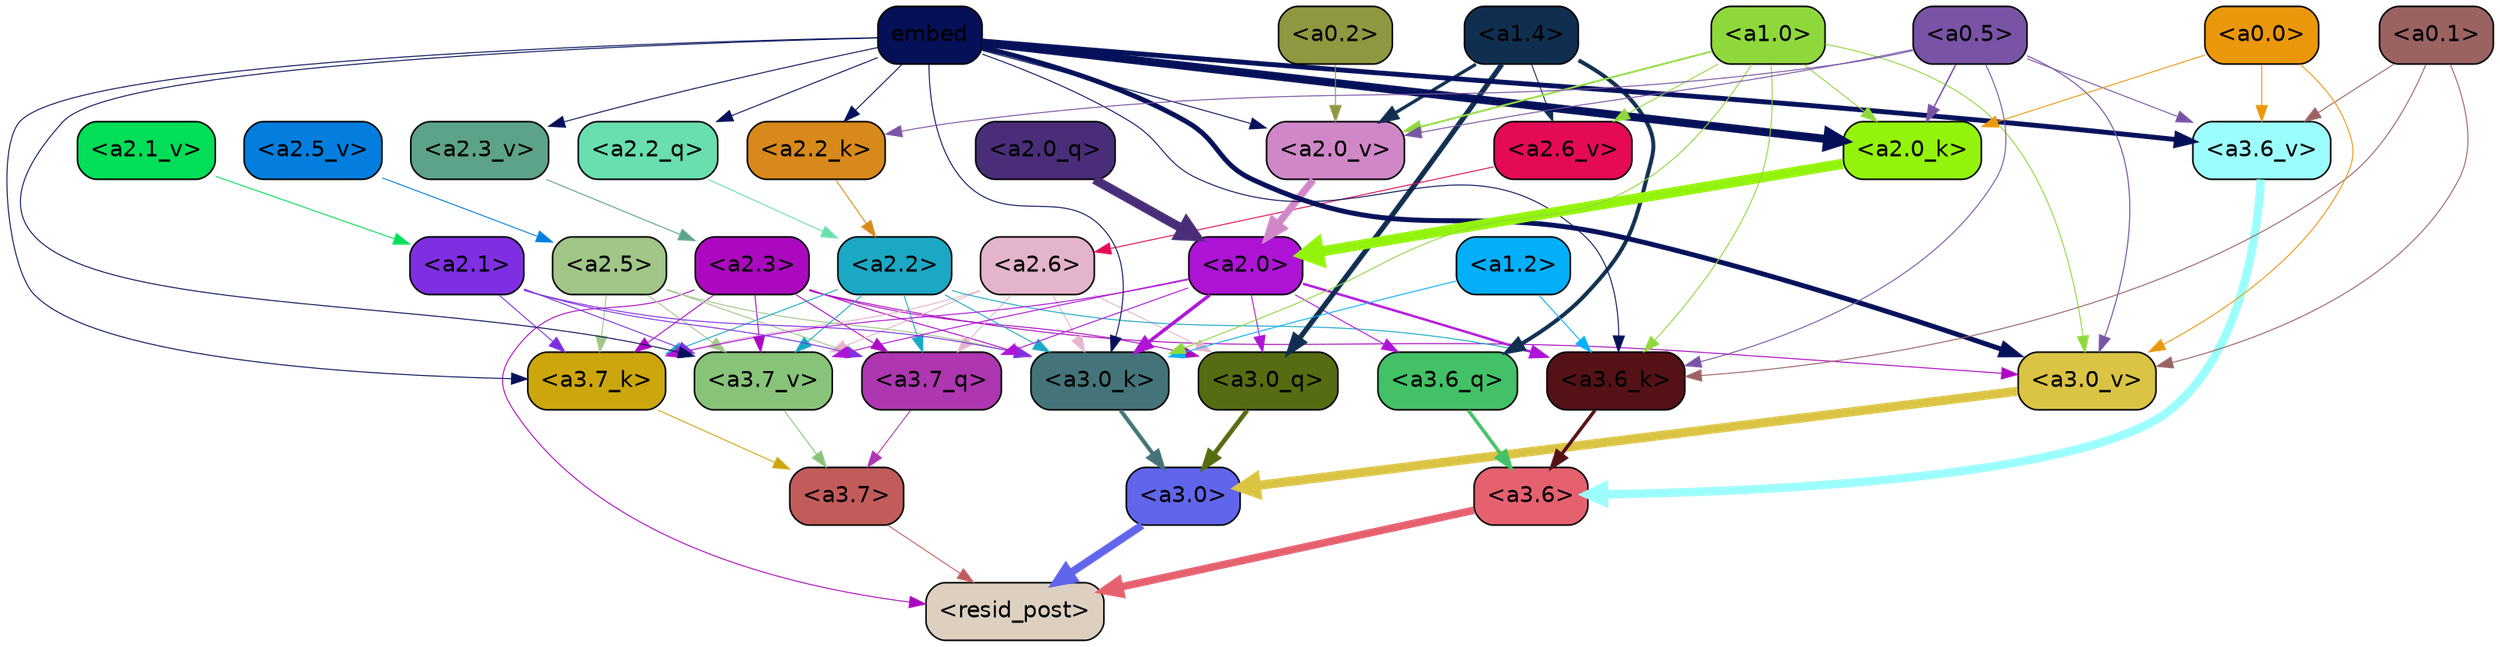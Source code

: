 strict digraph "" {
	graph [bgcolor=transparent,
		layout=dot,
		overlap=false,
		splines=true
	];
	"<a3.7>"	[color=black,
		fillcolor="#c25c5b",
		fontname=Helvetica,
		shape=box,
		style="filled, rounded"];
	"<resid_post>"	[color=black,
		fillcolor="#ded0c0",
		fontname=Helvetica,
		shape=box,
		style="filled, rounded"];
	"<a3.7>" -> "<resid_post>"	[color="#c25c5b",
		penwidth=0.6];
	"<a3.6>"	[color=black,
		fillcolor="#e56170",
		fontname=Helvetica,
		shape=box,
		style="filled, rounded"];
	"<a3.6>" -> "<resid_post>"	[color="#e56170",
		penwidth=4.7534414529800415];
	"<a3.0>"	[color=black,
		fillcolor="#6165ec",
		fontname=Helvetica,
		shape=box,
		style="filled, rounded"];
	"<a3.0>" -> "<resid_post>"	[color="#6165ec",
		penwidth=4.898576855659485];
	"<a2.3>"	[color=black,
		fillcolor="#ab08bf",
		fontname=Helvetica,
		shape=box,
		style="filled, rounded"];
	"<a2.3>" -> "<resid_post>"	[color="#ab08bf",
		penwidth=0.6];
	"<a3.7_q>"	[color=black,
		fillcolor="#ae36b0",
		fontname=Helvetica,
		shape=box,
		style="filled, rounded"];
	"<a2.3>" -> "<a3.7_q>"	[color="#ab08bf",
		penwidth=0.6];
	"<a3.0_q>"	[color=black,
		fillcolor="#556c13",
		fontname=Helvetica,
		shape=box,
		style="filled, rounded"];
	"<a2.3>" -> "<a3.0_q>"	[color="#ab08bf",
		penwidth=0.6];
	"<a3.7_k>"	[color=black,
		fillcolor="#cca60d",
		fontname=Helvetica,
		shape=box,
		style="filled, rounded"];
	"<a2.3>" -> "<a3.7_k>"	[color="#ab08bf",
		penwidth=0.6];
	"<a3.0_k>"	[color=black,
		fillcolor="#447479",
		fontname=Helvetica,
		shape=box,
		style="filled, rounded"];
	"<a2.3>" -> "<a3.0_k>"	[color="#ab08bf",
		penwidth=0.6];
	"<a3.7_v>"	[color=black,
		fillcolor="#88c37a",
		fontname=Helvetica,
		shape=box,
		style="filled, rounded"];
	"<a2.3>" -> "<a3.7_v>"	[color="#ab08bf",
		penwidth=0.6];
	"<a3.0_v>"	[color=black,
		fillcolor="#dbc344",
		fontname=Helvetica,
		shape=box,
		style="filled, rounded"];
	"<a2.3>" -> "<a3.0_v>"	[color="#ab08bf",
		penwidth=0.6];
	"<a3.7_q>" -> "<a3.7>"	[color="#ae36b0",
		penwidth=0.6];
	"<a3.6_q>"	[color=black,
		fillcolor="#42c166",
		fontname=Helvetica,
		shape=box,
		style="filled, rounded"];
	"<a3.6_q>" -> "<a3.6>"	[color="#42c166",
		penwidth=2.160832464694977];
	"<a3.0_q>" -> "<a3.0>"	[color="#556c13",
		penwidth=2.870753765106201];
	"<a3.7_k>" -> "<a3.7>"	[color="#cca60d",
		penwidth=0.6];
	"<a3.6_k>"	[color=black,
		fillcolor="#541217",
		fontname=Helvetica,
		shape=box,
		style="filled, rounded"];
	"<a3.6_k>" -> "<a3.6>"	[color="#541217",
		penwidth=2.13908451795578];
	"<a3.0_k>" -> "<a3.0>"	[color="#447479",
		penwidth=2.520303964614868];
	"<a3.7_v>" -> "<a3.7>"	[color="#88c37a",
		penwidth=0.6];
	"<a3.6_v>"	[color=black,
		fillcolor="#9cfefc",
		fontname=Helvetica,
		shape=box,
		style="filled, rounded"];
	"<a3.6_v>" -> "<a3.6>"	[color="#9cfefc",
		penwidth=5.297133803367615];
	"<a3.0_v>" -> "<a3.0>"	[color="#dbc344",
		penwidth=5.680712580680847];
	"<a2.6>"	[color=black,
		fillcolor="#e4b3cc",
		fontname=Helvetica,
		shape=box,
		style="filled, rounded"];
	"<a2.6>" -> "<a3.7_q>"	[color="#e4b3cc",
		penwidth=0.6];
	"<a2.6>" -> "<a3.0_q>"	[color="#e4b3cc",
		penwidth=0.6];
	"<a2.6>" -> "<a3.7_k>"	[color="#e4b3cc",
		penwidth=0.6];
	"<a2.6>" -> "<a3.0_k>"	[color="#e4b3cc",
		penwidth=0.6];
	"<a2.6>" -> "<a3.7_v>"	[color="#e4b3cc",
		penwidth=0.6];
	"<a2.5>"	[color=black,
		fillcolor="#a1c688",
		fontname=Helvetica,
		shape=box,
		style="filled, rounded"];
	"<a2.5>" -> "<a3.7_q>"	[color="#a1c688",
		penwidth=0.6];
	"<a2.5>" -> "<a3.7_k>"	[color="#a1c688",
		penwidth=0.6];
	"<a2.5>" -> "<a3.0_k>"	[color="#a1c688",
		penwidth=0.6];
	"<a2.5>" -> "<a3.7_v>"	[color="#a1c688",
		penwidth=0.6];
	"<a2.2>"	[color=black,
		fillcolor="#1ba8c4",
		fontname=Helvetica,
		shape=box,
		style="filled, rounded"];
	"<a2.2>" -> "<a3.7_q>"	[color="#1ba8c4",
		penwidth=0.6];
	"<a2.2>" -> "<a3.7_k>"	[color="#1ba8c4",
		penwidth=0.6];
	"<a2.2>" -> "<a3.6_k>"	[color="#1ba8c4",
		penwidth=0.6];
	"<a2.2>" -> "<a3.0_k>"	[color="#1ba8c4",
		penwidth=0.6];
	"<a2.2>" -> "<a3.7_v>"	[color="#1ba8c4",
		penwidth=0.6];
	"<a2.1>"	[color=black,
		fillcolor="#7f2fe2",
		fontname=Helvetica,
		shape=box,
		style="filled, rounded"];
	"<a2.1>" -> "<a3.7_q>"	[color="#7f2fe2",
		penwidth=0.6];
	"<a2.1>" -> "<a3.7_k>"	[color="#7f2fe2",
		penwidth=0.6];
	"<a2.1>" -> "<a3.0_k>"	[color="#7f2fe2",
		penwidth=0.6];
	"<a2.1>" -> "<a3.7_v>"	[color="#7f2fe2",
		penwidth=0.6];
	"<a2.0>"	[color=black,
		fillcolor="#ae13d6",
		fontname=Helvetica,
		shape=box,
		style="filled, rounded"];
	"<a2.0>" -> "<a3.7_q>"	[color="#ae13d6",
		penwidth=0.6];
	"<a2.0>" -> "<a3.6_q>"	[color="#ae13d6",
		penwidth=0.6];
	"<a2.0>" -> "<a3.0_q>"	[color="#ae13d6",
		penwidth=0.6];
	"<a2.0>" -> "<a3.7_k>"	[color="#ae13d6",
		penwidth=0.6];
	"<a2.0>" -> "<a3.6_k>"	[color="#ae13d6",
		penwidth=1.4855384826660156];
	"<a2.0>" -> "<a3.0_k>"	[color="#ae13d6",
		penwidth=2.142689883708954];
	"<a2.0>" -> "<a3.7_v>"	[color="#ae13d6",
		penwidth=0.6];
	"<a1.4>"	[color=black,
		fillcolor="#102f50",
		fontname=Helvetica,
		shape=box,
		style="filled, rounded"];
	"<a1.4>" -> "<a3.6_q>"	[color="#102f50",
		penwidth=2.4767253398895264];
	"<a1.4>" -> "<a3.0_q>"	[color="#102f50",
		penwidth=3.192750334739685];
	"<a2.6_v>"	[color=black,
		fillcolor="#e40a56",
		fontname=Helvetica,
		shape=box,
		style="filled, rounded"];
	"<a1.4>" -> "<a2.6_v>"	[color="#102f50",
		penwidth=0.6];
	"<a2.0_v>"	[color=black,
		fillcolor="#d087c8",
		fontname=Helvetica,
		shape=box,
		style="filled, rounded"];
	"<a1.4>" -> "<a2.0_v>"	[color="#102f50",
		penwidth=2.0349366441369057];
	embed	[color=black,
		fillcolor="#051058",
		fontname=Helvetica,
		shape=box,
		style="filled, rounded"];
	embed -> "<a3.7_k>"	[color="#051058",
		penwidth=0.6];
	embed -> "<a3.6_k>"	[color="#051058",
		penwidth=0.6];
	embed -> "<a3.0_k>"	[color="#051058",
		penwidth=0.6015868484973907];
	embed -> "<a3.7_v>"	[color="#051058",
		penwidth=0.6];
	embed -> "<a3.6_v>"	[color="#051058",
		penwidth=3.067279100418091];
	embed -> "<a3.0_v>"	[color="#051058",
		penwidth=3.0891895294189453];
	"<a2.2_q>"	[color=black,
		fillcolor="#69deaf",
		fontname=Helvetica,
		shape=box,
		style="filled, rounded"];
	embed -> "<a2.2_q>"	[color="#051058",
		penwidth=0.6];
	"<a2.2_k>"	[color=black,
		fillcolor="#d8891b",
		fontname=Helvetica,
		shape=box,
		style="filled, rounded"];
	embed -> "<a2.2_k>"	[color="#051058",
		penwidth=0.6];
	"<a2.0_k>"	[color=black,
		fillcolor="#94f30d",
		fontname=Helvetica,
		shape=box,
		style="filled, rounded"];
	embed -> "<a2.0_k>"	[color="#051058",
		penwidth=5.09069561958313];
	"<a2.3_v>"	[color=black,
		fillcolor="#5ca389",
		fontname=Helvetica,
		shape=box,
		style="filled, rounded"];
	embed -> "<a2.3_v>"	[color="#051058",
		penwidth=0.6];
	embed -> "<a2.0_v>"	[color="#051058",
		penwidth=0.6];
	"<a1.2>"	[color=black,
		fillcolor="#04aff9",
		fontname=Helvetica,
		shape=box,
		style="filled, rounded"];
	"<a1.2>" -> "<a3.6_k>"	[color="#04aff9",
		penwidth=0.6];
	"<a1.2>" -> "<a3.0_k>"	[color="#04aff9",
		penwidth=0.6];
	"<a1.0>"	[color=black,
		fillcolor="#8fd83c",
		fontname=Helvetica,
		shape=box,
		style="filled, rounded"];
	"<a1.0>" -> "<a3.6_k>"	[color="#8fd83c",
		penwidth=0.6];
	"<a1.0>" -> "<a3.0_k>"	[color="#8fd83c",
		penwidth=0.6];
	"<a1.0>" -> "<a3.0_v>"	[color="#8fd83c",
		penwidth=0.6];
	"<a1.0>" -> "<a2.0_k>"	[color="#8fd83c",
		penwidth=0.6];
	"<a1.0>" -> "<a2.6_v>"	[color="#8fd83c",
		penwidth=0.6];
	"<a1.0>" -> "<a2.0_v>"	[color="#8fd83c",
		penwidth=1.1342760920524597];
	"<a0.5>"	[color=black,
		fillcolor="#7953a5",
		fontname=Helvetica,
		shape=box,
		style="filled, rounded"];
	"<a0.5>" -> "<a3.6_k>"	[color="#7953a5",
		penwidth=0.6];
	"<a0.5>" -> "<a3.6_v>"	[color="#7953a5",
		penwidth=0.6];
	"<a0.5>" -> "<a3.0_v>"	[color="#7953a5",
		penwidth=0.6549575447570533];
	"<a0.5>" -> "<a2.2_k>"	[color="#7953a5",
		penwidth=0.6];
	"<a0.5>" -> "<a2.0_k>"	[color="#7953a5",
		penwidth=0.8980485796928406];
	"<a0.5>" -> "<a2.0_v>"	[color="#7953a5",
		penwidth=0.6];
	"<a0.1>"	[color=black,
		fillcolor="#9b6262",
		fontname=Helvetica,
		shape=box,
		style="filled, rounded"];
	"<a0.1>" -> "<a3.6_k>"	[color="#9b6262",
		penwidth=0.6];
	"<a0.1>" -> "<a3.6_v>"	[color="#9b6262",
		penwidth=0.6];
	"<a0.1>" -> "<a3.0_v>"	[color="#9b6262",
		penwidth=0.6];
	"<a0.0>"	[color=black,
		fillcolor="#ea970c",
		fontname=Helvetica,
		shape=box,
		style="filled, rounded"];
	"<a0.0>" -> "<a3.6_v>"	[color="#ea970c",
		penwidth=0.6];
	"<a0.0>" -> "<a3.0_v>"	[color="#ea970c",
		penwidth=0.6];
	"<a0.0>" -> "<a2.0_k>"	[color="#ea970c",
		penwidth=0.6];
	"<a2.2_q>" -> "<a2.2>"	[color="#69deaf",
		penwidth=0.6];
	"<a2.0_q>"	[color=black,
		fillcolor="#4a2d79",
		fontname=Helvetica,
		shape=box,
		style="filled, rounded"];
	"<a2.0_q>" -> "<a2.0>"	[color="#4a2d79",
		penwidth=5.653985500335693];
	"<a2.2_k>" -> "<a2.2>"	[color="#d8891b",
		penwidth=0.6];
	"<a2.0_k>" -> "<a2.0>"	[color="#94f30d",
		penwidth=6.397904872894287];
	"<a2.6_v>" -> "<a2.6>"	[color="#e40a56",
		penwidth=0.6];
	"<a2.5_v>"	[color=black,
		fillcolor="#037ede",
		fontname=Helvetica,
		shape=box,
		style="filled, rounded"];
	"<a2.5_v>" -> "<a2.5>"	[color="#037ede",
		penwidth=0.6];
	"<a2.3_v>" -> "<a2.3>"	[color="#5ca389",
		penwidth=0.6];
	"<a2.1_v>"	[color=black,
		fillcolor="#02de57",
		fontname=Helvetica,
		shape=box,
		style="filled, rounded"];
	"<a2.1_v>" -> "<a2.1>"	[color="#02de57",
		penwidth=0.6];
	"<a2.0_v>" -> "<a2.0>"	[color="#d087c8",
		penwidth=4.48047137260437];
	"<a0.2>"	[color=black,
		fillcolor="#8f9740",
		fontname=Helvetica,
		shape=box,
		style="filled, rounded"];
	"<a0.2>" -> "<a2.0_v>"	[color="#8f9740",
		penwidth=0.6];
}

